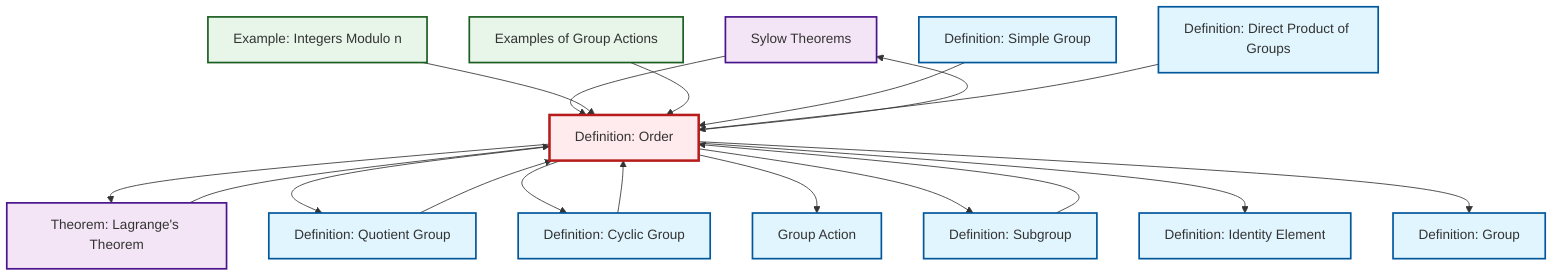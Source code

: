 graph TD
    classDef definition fill:#e1f5fe,stroke:#01579b,stroke-width:2px
    classDef theorem fill:#f3e5f5,stroke:#4a148c,stroke-width:2px
    classDef axiom fill:#fff3e0,stroke:#e65100,stroke-width:2px
    classDef example fill:#e8f5e9,stroke:#1b5e20,stroke-width:2px
    classDef current fill:#ffebee,stroke:#b71c1c,stroke-width:3px
    def-group["Definition: Group"]:::definition
    thm-sylow["Sylow Theorems"]:::theorem
    def-cyclic-group["Definition: Cyclic Group"]:::definition
    def-subgroup["Definition: Subgroup"]:::definition
    def-order["Definition: Order"]:::definition
    def-identity-element["Definition: Identity Element"]:::definition
    def-direct-product["Definition: Direct Product of Groups"]:::definition
    def-simple-group["Definition: Simple Group"]:::definition
    ex-quotient-integers-mod-n["Example: Integers Modulo n"]:::example
    ex-group-action-examples["Examples of Group Actions"]:::example
    def-group-action["Group Action"]:::definition
    thm-lagrange["Theorem: Lagrange's Theorem"]:::theorem
    def-quotient-group["Definition: Quotient Group"]:::definition
    def-order --> thm-lagrange
    thm-sylow --> def-order
    ex-quotient-integers-mod-n --> def-order
    def-cyclic-group --> def-order
    def-order --> def-quotient-group
    def-order --> def-cyclic-group
    ex-group-action-examples --> def-order
    def-subgroup --> def-order
    def-order --> def-group-action
    def-simple-group --> def-order
    thm-lagrange --> def-order
    def-order --> def-subgroup
    def-quotient-group --> def-order
    def-order --> def-identity-element
    def-direct-product --> def-order
    def-order --> thm-sylow
    def-order --> def-group
    class def-order current